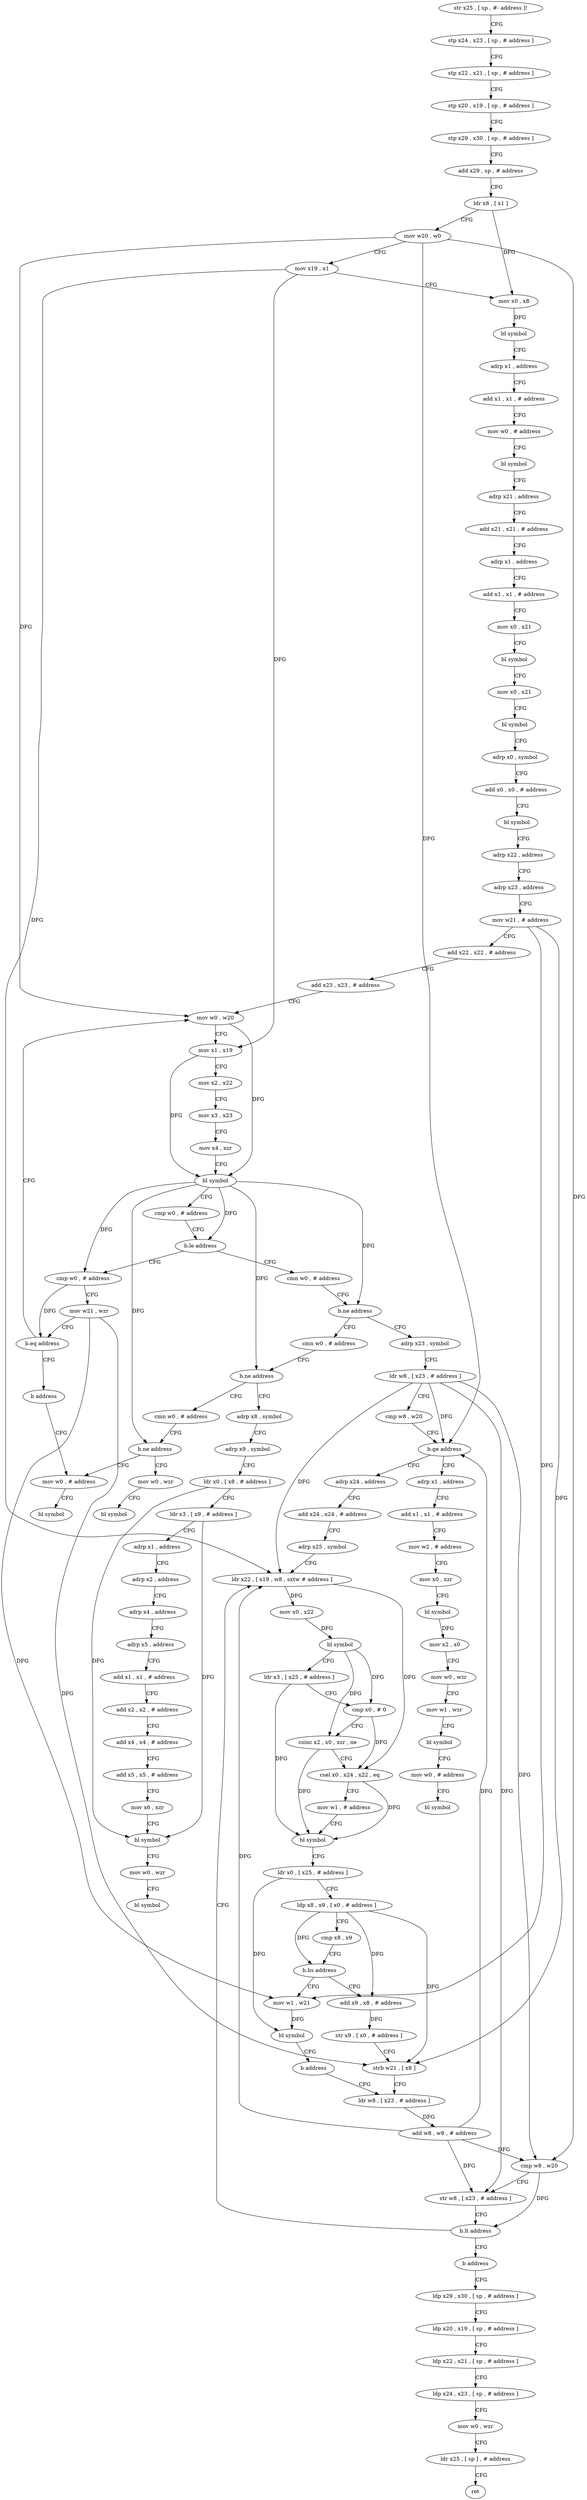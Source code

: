 digraph "func" {
"4199976" [label = "str x25 , [ sp , #- address ]!" ]
"4199980" [label = "stp x24 , x23 , [ sp , # address ]" ]
"4199984" [label = "stp x22 , x21 , [ sp , # address ]" ]
"4199988" [label = "stp x20 , x19 , [ sp , # address ]" ]
"4199992" [label = "stp x29 , x30 , [ sp , # address ]" ]
"4199996" [label = "add x29 , sp , # address" ]
"4200000" [label = "ldr x8 , [ x1 ]" ]
"4200004" [label = "mov w20 , w0" ]
"4200008" [label = "mov x19 , x1" ]
"4200012" [label = "mov x0 , x8" ]
"4200016" [label = "bl symbol" ]
"4200020" [label = "adrp x1 , address" ]
"4200024" [label = "add x1 , x1 , # address" ]
"4200028" [label = "mov w0 , # address" ]
"4200032" [label = "bl symbol" ]
"4200036" [label = "adrp x21 , address" ]
"4200040" [label = "add x21 , x21 , # address" ]
"4200044" [label = "adrp x1 , address" ]
"4200048" [label = "add x1 , x1 , # address" ]
"4200052" [label = "mov x0 , x21" ]
"4200056" [label = "bl symbol" ]
"4200060" [label = "mov x0 , x21" ]
"4200064" [label = "bl symbol" ]
"4200068" [label = "adrp x0 , symbol" ]
"4200072" [label = "add x0 , x0 , # address" ]
"4200076" [label = "bl symbol" ]
"4200080" [label = "adrp x22 , address" ]
"4200084" [label = "adrp x23 , address" ]
"4200088" [label = "mov w21 , # address" ]
"4200092" [label = "add x22 , x22 , # address" ]
"4200096" [label = "add x23 , x23 , # address" ]
"4200100" [label = "mov w0 , w20" ]
"4200148" [label = "cmn w0 , # address" ]
"4200152" [label = "b.ne address" ]
"4200312" [label = "cmn w0 , # address" ]
"4200156" [label = "adrp x23 , symbol" ]
"4200132" [label = "cmp w0 , # address" ]
"4200136" [label = "mov w21 , wzr" ]
"4200140" [label = "b.eq address" ]
"4200144" [label = "b address" ]
"4200316" [label = "b.ne address" ]
"4200384" [label = "cmn w0 , # address" ]
"4200320" [label = "adrp x8 , symbol" ]
"4200160" [label = "ldr w8 , [ x23 , # address ]" ]
"4200164" [label = "cmp w8 , w20" ]
"4200168" [label = "b.ge address" ]
"4200408" [label = "adrp x1 , address" ]
"4200172" [label = "adrp x24 , address" ]
"4200104" [label = "mov x1 , x19" ]
"4200108" [label = "mov x2 , x22" ]
"4200112" [label = "mov x3 , x23" ]
"4200116" [label = "mov x4 , xzr" ]
"4200120" [label = "bl symbol" ]
"4200124" [label = "cmp w0 , # address" ]
"4200128" [label = "b.le address" ]
"4200400" [label = "mov w0 , # address" ]
"4200388" [label = "b.ne address" ]
"4200392" [label = "mov w0 , wzr" ]
"4200324" [label = "adrp x9 , symbol" ]
"4200328" [label = "ldr x0 , [ x8 , # address ]" ]
"4200332" [label = "ldr x3 , [ x9 , # address ]" ]
"4200336" [label = "adrp x1 , address" ]
"4200340" [label = "adrp x2 , address" ]
"4200344" [label = "adrp x4 , address" ]
"4200348" [label = "adrp x5 , address" ]
"4200352" [label = "add x1 , x1 , # address" ]
"4200356" [label = "add x2 , x2 , # address" ]
"4200360" [label = "add x4 , x4 , # address" ]
"4200364" [label = "add x5 , x5 , # address" ]
"4200368" [label = "mov x6 , xzr" ]
"4200372" [label = "bl symbol" ]
"4200376" [label = "mov w0 , wzr" ]
"4200380" [label = "bl symbol" ]
"4200412" [label = "add x1 , x1 , # address" ]
"4200416" [label = "mov w2 , # address" ]
"4200420" [label = "mov x0 , xzr" ]
"4200424" [label = "bl symbol" ]
"4200428" [label = "mov x2 , x0" ]
"4200432" [label = "mov w0 , wzr" ]
"4200436" [label = "mov w1 , wzr" ]
"4200440" [label = "bl symbol" ]
"4200444" [label = "mov w0 , # address" ]
"4200448" [label = "bl symbol" ]
"4200176" [label = "add x24 , x24 , # address" ]
"4200180" [label = "adrp x25 , symbol" ]
"4200184" [label = "ldr x22 , [ x19 , w8 , sxtw # address ]" ]
"4200404" [label = "bl symbol" ]
"4200396" [label = "bl symbol" ]
"4200272" [label = "mov w1 , w21" ]
"4200276" [label = "bl symbol" ]
"4200280" [label = "b address" ]
"4200248" [label = "ldr w8 , [ x23 , # address ]" ]
"4200236" [label = "add x9 , x8 , # address" ]
"4200240" [label = "str x9 , [ x0 , # address ]" ]
"4200244" [label = "strb w21 , [ x8 ]" ]
"4200252" [label = "add w8 , w8 , # address" ]
"4200256" [label = "cmp w8 , w20" ]
"4200260" [label = "str w8 , [ x23 , # address ]" ]
"4200264" [label = "b.lt address" ]
"4200268" [label = "b address" ]
"4200188" [label = "mov x0 , x22" ]
"4200192" [label = "bl symbol" ]
"4200196" [label = "ldr x3 , [ x25 , # address ]" ]
"4200200" [label = "cmp x0 , # 0" ]
"4200204" [label = "csinc x2 , x0 , xzr , ne" ]
"4200208" [label = "csel x0 , x24 , x22 , eq" ]
"4200212" [label = "mov w1 , # address" ]
"4200216" [label = "bl symbol" ]
"4200220" [label = "ldr x0 , [ x25 , # address ]" ]
"4200224" [label = "ldp x8 , x9 , [ x0 , # address ]" ]
"4200228" [label = "cmp x8 , x9" ]
"4200232" [label = "b.hs address" ]
"4200284" [label = "ldp x29 , x30 , [ sp , # address ]" ]
"4200288" [label = "ldp x20 , x19 , [ sp , # address ]" ]
"4200292" [label = "ldp x22 , x21 , [ sp , # address ]" ]
"4200296" [label = "ldp x24 , x23 , [ sp , # address ]" ]
"4200300" [label = "mov w0 , wzr" ]
"4200304" [label = "ldr x25 , [ sp ] , # address" ]
"4200308" [label = "ret" ]
"4199976" -> "4199980" [ label = "CFG" ]
"4199980" -> "4199984" [ label = "CFG" ]
"4199984" -> "4199988" [ label = "CFG" ]
"4199988" -> "4199992" [ label = "CFG" ]
"4199992" -> "4199996" [ label = "CFG" ]
"4199996" -> "4200000" [ label = "CFG" ]
"4200000" -> "4200004" [ label = "CFG" ]
"4200000" -> "4200012" [ label = "DFG" ]
"4200004" -> "4200008" [ label = "CFG" ]
"4200004" -> "4200100" [ label = "DFG" ]
"4200004" -> "4200168" [ label = "DFG" ]
"4200004" -> "4200256" [ label = "DFG" ]
"4200008" -> "4200012" [ label = "CFG" ]
"4200008" -> "4200104" [ label = "DFG" ]
"4200008" -> "4200184" [ label = "DFG" ]
"4200012" -> "4200016" [ label = "DFG" ]
"4200016" -> "4200020" [ label = "CFG" ]
"4200020" -> "4200024" [ label = "CFG" ]
"4200024" -> "4200028" [ label = "CFG" ]
"4200028" -> "4200032" [ label = "CFG" ]
"4200032" -> "4200036" [ label = "CFG" ]
"4200036" -> "4200040" [ label = "CFG" ]
"4200040" -> "4200044" [ label = "CFG" ]
"4200044" -> "4200048" [ label = "CFG" ]
"4200048" -> "4200052" [ label = "CFG" ]
"4200052" -> "4200056" [ label = "CFG" ]
"4200056" -> "4200060" [ label = "CFG" ]
"4200060" -> "4200064" [ label = "CFG" ]
"4200064" -> "4200068" [ label = "CFG" ]
"4200068" -> "4200072" [ label = "CFG" ]
"4200072" -> "4200076" [ label = "CFG" ]
"4200076" -> "4200080" [ label = "CFG" ]
"4200080" -> "4200084" [ label = "CFG" ]
"4200084" -> "4200088" [ label = "CFG" ]
"4200088" -> "4200092" [ label = "CFG" ]
"4200088" -> "4200272" [ label = "DFG" ]
"4200088" -> "4200244" [ label = "DFG" ]
"4200092" -> "4200096" [ label = "CFG" ]
"4200096" -> "4200100" [ label = "CFG" ]
"4200100" -> "4200104" [ label = "CFG" ]
"4200100" -> "4200120" [ label = "DFG" ]
"4200148" -> "4200152" [ label = "CFG" ]
"4200152" -> "4200312" [ label = "CFG" ]
"4200152" -> "4200156" [ label = "CFG" ]
"4200312" -> "4200316" [ label = "CFG" ]
"4200156" -> "4200160" [ label = "CFG" ]
"4200132" -> "4200136" [ label = "CFG" ]
"4200132" -> "4200140" [ label = "DFG" ]
"4200136" -> "4200140" [ label = "CFG" ]
"4200136" -> "4200272" [ label = "DFG" ]
"4200136" -> "4200244" [ label = "DFG" ]
"4200140" -> "4200100" [ label = "CFG" ]
"4200140" -> "4200144" [ label = "CFG" ]
"4200144" -> "4200400" [ label = "CFG" ]
"4200316" -> "4200384" [ label = "CFG" ]
"4200316" -> "4200320" [ label = "CFG" ]
"4200384" -> "4200388" [ label = "CFG" ]
"4200320" -> "4200324" [ label = "CFG" ]
"4200160" -> "4200164" [ label = "CFG" ]
"4200160" -> "4200168" [ label = "DFG" ]
"4200160" -> "4200184" [ label = "DFG" ]
"4200160" -> "4200256" [ label = "DFG" ]
"4200160" -> "4200260" [ label = "DFG" ]
"4200164" -> "4200168" [ label = "CFG" ]
"4200168" -> "4200408" [ label = "CFG" ]
"4200168" -> "4200172" [ label = "CFG" ]
"4200408" -> "4200412" [ label = "CFG" ]
"4200172" -> "4200176" [ label = "CFG" ]
"4200104" -> "4200108" [ label = "CFG" ]
"4200104" -> "4200120" [ label = "DFG" ]
"4200108" -> "4200112" [ label = "CFG" ]
"4200112" -> "4200116" [ label = "CFG" ]
"4200116" -> "4200120" [ label = "CFG" ]
"4200120" -> "4200124" [ label = "CFG" ]
"4200120" -> "4200128" [ label = "DFG" ]
"4200120" -> "4200152" [ label = "DFG" ]
"4200120" -> "4200132" [ label = "DFG" ]
"4200120" -> "4200316" [ label = "DFG" ]
"4200120" -> "4200388" [ label = "DFG" ]
"4200124" -> "4200128" [ label = "CFG" ]
"4200128" -> "4200148" [ label = "CFG" ]
"4200128" -> "4200132" [ label = "CFG" ]
"4200400" -> "4200404" [ label = "CFG" ]
"4200388" -> "4200400" [ label = "CFG" ]
"4200388" -> "4200392" [ label = "CFG" ]
"4200392" -> "4200396" [ label = "CFG" ]
"4200324" -> "4200328" [ label = "CFG" ]
"4200328" -> "4200332" [ label = "CFG" ]
"4200328" -> "4200372" [ label = "DFG" ]
"4200332" -> "4200336" [ label = "CFG" ]
"4200332" -> "4200372" [ label = "DFG" ]
"4200336" -> "4200340" [ label = "CFG" ]
"4200340" -> "4200344" [ label = "CFG" ]
"4200344" -> "4200348" [ label = "CFG" ]
"4200348" -> "4200352" [ label = "CFG" ]
"4200352" -> "4200356" [ label = "CFG" ]
"4200356" -> "4200360" [ label = "CFG" ]
"4200360" -> "4200364" [ label = "CFG" ]
"4200364" -> "4200368" [ label = "CFG" ]
"4200368" -> "4200372" [ label = "CFG" ]
"4200372" -> "4200376" [ label = "CFG" ]
"4200376" -> "4200380" [ label = "CFG" ]
"4200412" -> "4200416" [ label = "CFG" ]
"4200416" -> "4200420" [ label = "CFG" ]
"4200420" -> "4200424" [ label = "CFG" ]
"4200424" -> "4200428" [ label = "DFG" ]
"4200428" -> "4200432" [ label = "CFG" ]
"4200432" -> "4200436" [ label = "CFG" ]
"4200436" -> "4200440" [ label = "CFG" ]
"4200440" -> "4200444" [ label = "CFG" ]
"4200444" -> "4200448" [ label = "CFG" ]
"4200176" -> "4200180" [ label = "CFG" ]
"4200180" -> "4200184" [ label = "CFG" ]
"4200184" -> "4200188" [ label = "DFG" ]
"4200184" -> "4200208" [ label = "DFG" ]
"4200272" -> "4200276" [ label = "DFG" ]
"4200276" -> "4200280" [ label = "CFG" ]
"4200280" -> "4200248" [ label = "CFG" ]
"4200248" -> "4200252" [ label = "DFG" ]
"4200236" -> "4200240" [ label = "DFG" ]
"4200240" -> "4200244" [ label = "CFG" ]
"4200244" -> "4200248" [ label = "CFG" ]
"4200252" -> "4200256" [ label = "DFG" ]
"4200252" -> "4200184" [ label = "DFG" ]
"4200252" -> "4200168" [ label = "DFG" ]
"4200252" -> "4200260" [ label = "DFG" ]
"4200256" -> "4200260" [ label = "CFG" ]
"4200256" -> "4200264" [ label = "DFG" ]
"4200260" -> "4200264" [ label = "CFG" ]
"4200264" -> "4200184" [ label = "CFG" ]
"4200264" -> "4200268" [ label = "CFG" ]
"4200268" -> "4200284" [ label = "CFG" ]
"4200188" -> "4200192" [ label = "DFG" ]
"4200192" -> "4200196" [ label = "CFG" ]
"4200192" -> "4200200" [ label = "DFG" ]
"4200192" -> "4200204" [ label = "DFG" ]
"4200196" -> "4200200" [ label = "CFG" ]
"4200196" -> "4200216" [ label = "DFG" ]
"4200200" -> "4200204" [ label = "CFG" ]
"4200200" -> "4200208" [ label = "DFG" ]
"4200204" -> "4200208" [ label = "CFG" ]
"4200204" -> "4200216" [ label = "DFG" ]
"4200208" -> "4200212" [ label = "CFG" ]
"4200208" -> "4200216" [ label = "DFG" ]
"4200212" -> "4200216" [ label = "CFG" ]
"4200216" -> "4200220" [ label = "CFG" ]
"4200220" -> "4200224" [ label = "CFG" ]
"4200220" -> "4200276" [ label = "DFG" ]
"4200224" -> "4200228" [ label = "CFG" ]
"4200224" -> "4200232" [ label = "DFG" ]
"4200224" -> "4200236" [ label = "DFG" ]
"4200224" -> "4200244" [ label = "DFG" ]
"4200228" -> "4200232" [ label = "CFG" ]
"4200232" -> "4200272" [ label = "CFG" ]
"4200232" -> "4200236" [ label = "CFG" ]
"4200284" -> "4200288" [ label = "CFG" ]
"4200288" -> "4200292" [ label = "CFG" ]
"4200292" -> "4200296" [ label = "CFG" ]
"4200296" -> "4200300" [ label = "CFG" ]
"4200300" -> "4200304" [ label = "CFG" ]
"4200304" -> "4200308" [ label = "CFG" ]
}
